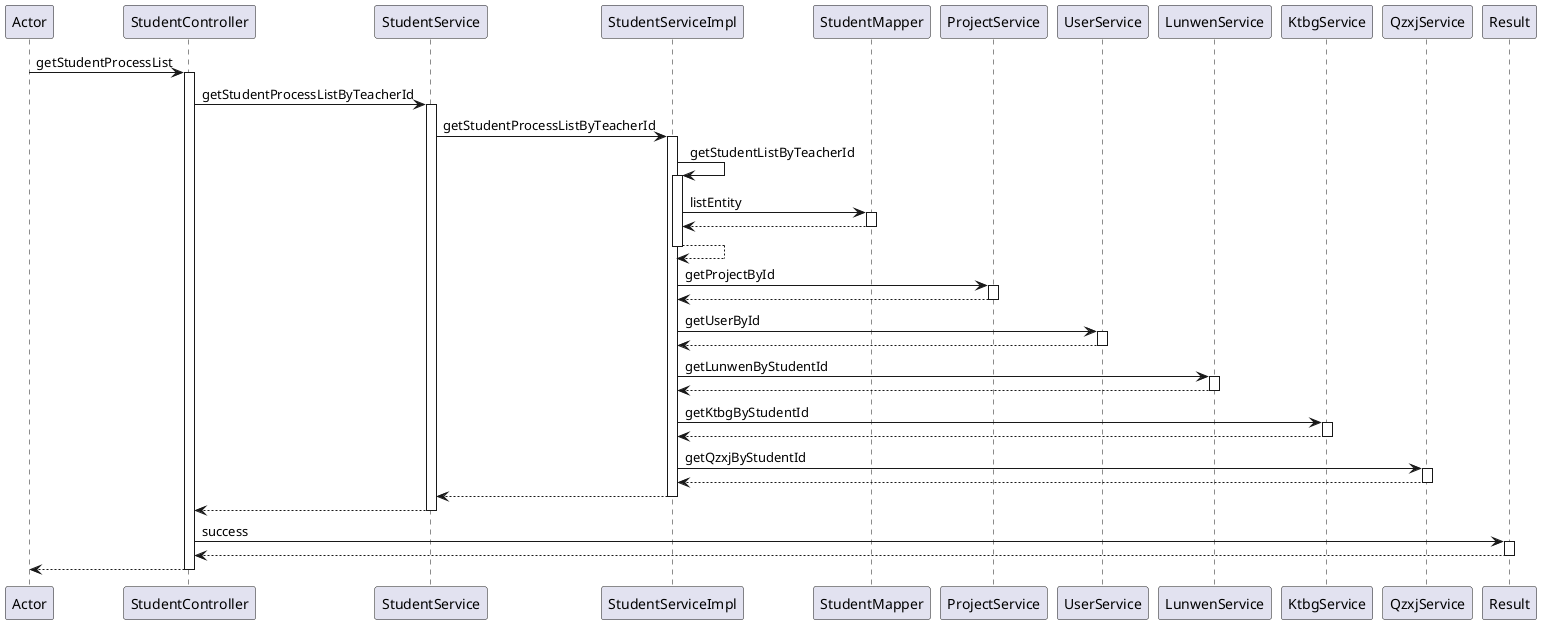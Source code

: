 @startuml
participant Actor
Actor -> StudentController : getStudentProcessList
activate StudentController
StudentController -> StudentService : getStudentProcessListByTeacherId
activate StudentService
StudentService -> StudentServiceImpl : getStudentProcessListByTeacherId
activate StudentServiceImpl
StudentServiceImpl -> StudentServiceImpl : getStudentListByTeacherId
activate StudentServiceImpl
StudentServiceImpl -> StudentMapper : listEntity
activate StudentMapper
StudentMapper --> StudentServiceImpl
deactivate StudentMapper
StudentServiceImpl --> StudentServiceImpl
deactivate StudentServiceImpl
StudentServiceImpl -> ProjectService : getProjectById
activate ProjectService
ProjectService --> StudentServiceImpl
deactivate ProjectService
StudentServiceImpl -> UserService : getUserById
activate UserService
UserService --> StudentServiceImpl
deactivate UserService
StudentServiceImpl -> LunwenService : getLunwenByStudentId
activate LunwenService
LunwenService --> StudentServiceImpl
deactivate LunwenService
StudentServiceImpl -> KtbgService : getKtbgByStudentId
activate KtbgService
KtbgService --> StudentServiceImpl
deactivate KtbgService
StudentServiceImpl -> QzxjService : getQzxjByStudentId
activate QzxjService
QzxjService --> StudentServiceImpl
deactivate QzxjService
StudentServiceImpl --> StudentService
deactivate StudentServiceImpl
StudentService --> StudentController
deactivate StudentService
StudentController -> Result : success
activate Result
Result --> StudentController
deactivate Result
return
@enduml